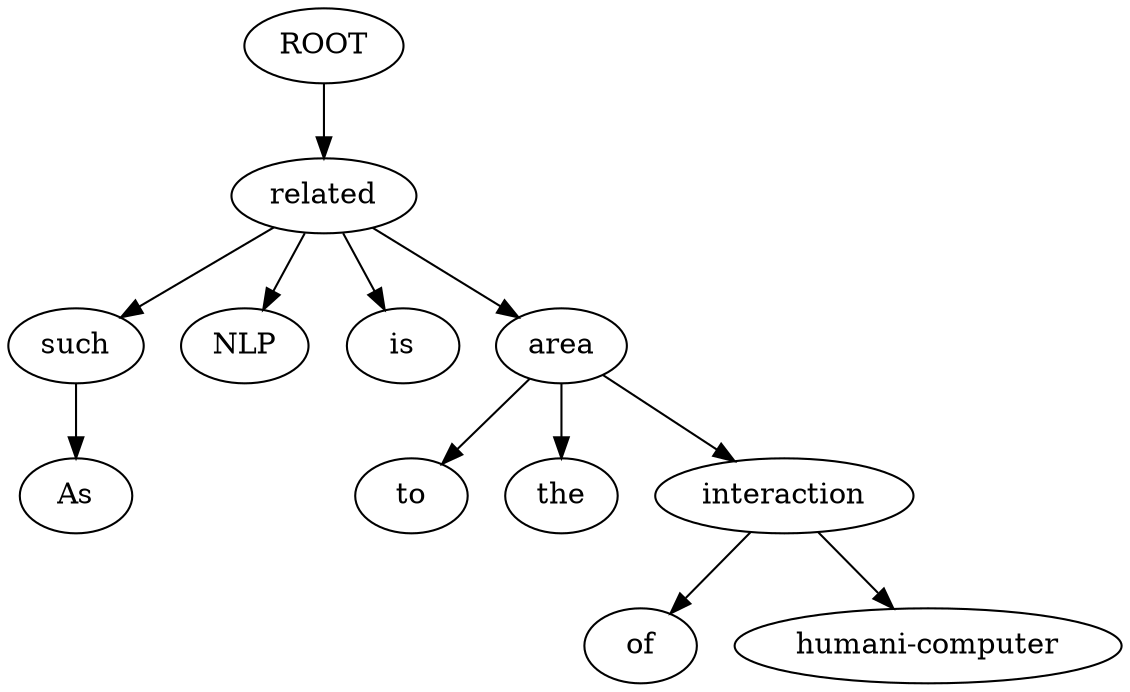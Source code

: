 digraph graph1 {
	node0 [label="ROOT"];
	node1 [label="As"];
	node2 [label="such"];
	node4 [label="NLP"];
	node5 [label="is"];
	node6 [label="related"];
	node7 [label="to"];
	node8 [label="the"];
	node9 [label="area"];
	node10 [label="of"];
	node11 [label="humani-computer"];
	node12 [label="interaction"];
	node0 -> node6;
	node2 -> node1;
	node6 -> node2;
	node6 -> node4;
	node6 -> node5;
	node9 -> node7;
	node9 -> node8;
	node6 -> node9;
	node12 -> node10;
	node12 -> node11;
	node9 -> node12;
}
